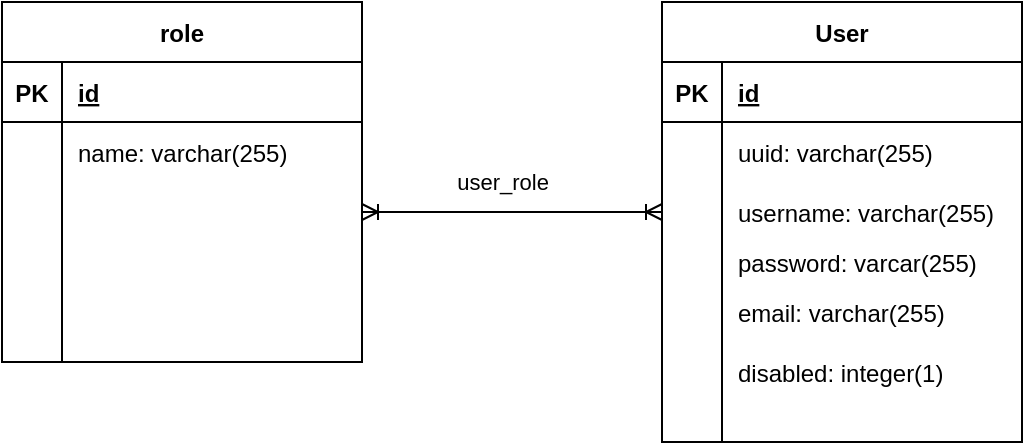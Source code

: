 <mxfile version="14.6.11" type="device"><diagram id="R2lEEEUBdFMjLlhIrx00" name="Page-1"><mxGraphModel dx="868" dy="482" grid="1" gridSize="10" guides="1" tooltips="1" connect="1" arrows="1" fold="1" page="1" pageScale="1" pageWidth="850" pageHeight="1100" math="0" shadow="0" extFonts="Permanent Marker^https://fonts.googleapis.com/css?family=Permanent+Marker"><root><mxCell id="0"/><mxCell id="1" parent="0"/><mxCell id="exuVxzlsWWmdi3J2eP3q-1" value="role" style="shape=table;startSize=30;container=1;collapsible=1;childLayout=tableLayout;fixedRows=1;rowLines=0;fontStyle=1;align=center;resizeLast=1;" vertex="1" parent="1"><mxGeometry x="20" y="30" width="180" height="180" as="geometry"/></mxCell><mxCell id="exuVxzlsWWmdi3J2eP3q-2" value="" style="shape=partialRectangle;collapsible=0;dropTarget=0;pointerEvents=0;fillColor=none;top=0;left=0;bottom=1;right=0;points=[[0,0.5],[1,0.5]];portConstraint=eastwest;" vertex="1" parent="exuVxzlsWWmdi3J2eP3q-1"><mxGeometry y="30" width="180" height="30" as="geometry"/></mxCell><mxCell id="exuVxzlsWWmdi3J2eP3q-3" value="PK" style="shape=partialRectangle;connectable=0;fillColor=none;top=0;left=0;bottom=0;right=0;fontStyle=1;overflow=hidden;" vertex="1" parent="exuVxzlsWWmdi3J2eP3q-2"><mxGeometry width="30" height="30" as="geometry"/></mxCell><mxCell id="exuVxzlsWWmdi3J2eP3q-4" value="id" style="shape=partialRectangle;connectable=0;fillColor=none;top=0;left=0;bottom=0;right=0;align=left;spacingLeft=6;fontStyle=5;overflow=hidden;" vertex="1" parent="exuVxzlsWWmdi3J2eP3q-2"><mxGeometry x="30" width="150" height="30" as="geometry"/></mxCell><mxCell id="exuVxzlsWWmdi3J2eP3q-5" value="" style="shape=partialRectangle;collapsible=0;dropTarget=0;pointerEvents=0;fillColor=none;top=0;left=0;bottom=0;right=0;points=[[0,0.5],[1,0.5]];portConstraint=eastwest;" vertex="1" parent="exuVxzlsWWmdi3J2eP3q-1"><mxGeometry y="60" width="180" height="30" as="geometry"/></mxCell><mxCell id="exuVxzlsWWmdi3J2eP3q-6" value="" style="shape=partialRectangle;connectable=0;fillColor=none;top=0;left=0;bottom=0;right=0;editable=1;overflow=hidden;" vertex="1" parent="exuVxzlsWWmdi3J2eP3q-5"><mxGeometry width="30" height="30" as="geometry"/></mxCell><mxCell id="exuVxzlsWWmdi3J2eP3q-7" value="name: varchar(255)" style="shape=partialRectangle;connectable=0;fillColor=none;top=0;left=0;bottom=0;right=0;align=left;spacingLeft=6;overflow=hidden;" vertex="1" parent="exuVxzlsWWmdi3J2eP3q-5"><mxGeometry x="30" width="150" height="30" as="geometry"/></mxCell><mxCell id="exuVxzlsWWmdi3J2eP3q-8" value="" style="shape=partialRectangle;collapsible=0;dropTarget=0;pointerEvents=0;fillColor=none;top=0;left=0;bottom=0;right=0;points=[[0,0.5],[1,0.5]];portConstraint=eastwest;" vertex="1" parent="exuVxzlsWWmdi3J2eP3q-1"><mxGeometry y="90" width="180" height="30" as="geometry"/></mxCell><mxCell id="exuVxzlsWWmdi3J2eP3q-9" value="" style="shape=partialRectangle;connectable=0;fillColor=none;top=0;left=0;bottom=0;right=0;editable=1;overflow=hidden;" vertex="1" parent="exuVxzlsWWmdi3J2eP3q-8"><mxGeometry width="30" height="30" as="geometry"/></mxCell><mxCell id="exuVxzlsWWmdi3J2eP3q-10" value="" style="shape=partialRectangle;connectable=0;fillColor=none;top=0;left=0;bottom=0;right=0;align=left;spacingLeft=6;overflow=hidden;" vertex="1" parent="exuVxzlsWWmdi3J2eP3q-8"><mxGeometry x="30" width="150" height="30" as="geometry"/></mxCell><mxCell id="exuVxzlsWWmdi3J2eP3q-11" value="" style="shape=partialRectangle;collapsible=0;dropTarget=0;pointerEvents=0;fillColor=none;top=0;left=0;bottom=0;right=0;points=[[0,0.5],[1,0.5]];portConstraint=eastwest;" vertex="1" parent="exuVxzlsWWmdi3J2eP3q-1"><mxGeometry y="120" width="180" height="30" as="geometry"/></mxCell><mxCell id="exuVxzlsWWmdi3J2eP3q-12" value="" style="shape=partialRectangle;connectable=0;fillColor=none;top=0;left=0;bottom=0;right=0;editable=1;overflow=hidden;" vertex="1" parent="exuVxzlsWWmdi3J2eP3q-11"><mxGeometry width="30" height="30" as="geometry"/></mxCell><mxCell id="exuVxzlsWWmdi3J2eP3q-13" value="" style="shape=partialRectangle;connectable=0;fillColor=none;top=0;left=0;bottom=0;right=0;align=left;spacingLeft=6;overflow=hidden;" vertex="1" parent="exuVxzlsWWmdi3J2eP3q-11"><mxGeometry x="30" width="150" height="30" as="geometry"/></mxCell><mxCell id="exuVxzlsWWmdi3J2eP3q-34" value="" style="shape=partialRectangle;collapsible=0;dropTarget=0;pointerEvents=0;fillColor=none;top=0;left=0;bottom=0;right=0;points=[[0,0.5],[1,0.5]];portConstraint=eastwest;" vertex="1" parent="exuVxzlsWWmdi3J2eP3q-1"><mxGeometry y="150" width="180" height="30" as="geometry"/></mxCell><mxCell id="exuVxzlsWWmdi3J2eP3q-35" value="" style="shape=partialRectangle;connectable=0;fillColor=none;top=0;left=0;bottom=0;right=0;editable=1;overflow=hidden;" vertex="1" parent="exuVxzlsWWmdi3J2eP3q-34"><mxGeometry width="30" height="30" as="geometry"/></mxCell><mxCell id="exuVxzlsWWmdi3J2eP3q-36" value="" style="shape=partialRectangle;connectable=0;fillColor=none;top=0;left=0;bottom=0;right=0;align=left;spacingLeft=6;overflow=hidden;" vertex="1" parent="exuVxzlsWWmdi3J2eP3q-34"><mxGeometry x="30" width="150" height="30" as="geometry"/></mxCell><mxCell id="exuVxzlsWWmdi3J2eP3q-37" value="User" style="shape=table;startSize=30;container=1;collapsible=1;childLayout=tableLayout;fixedRows=1;rowLines=0;fontStyle=1;align=center;resizeLast=1;" vertex="1" parent="1"><mxGeometry x="350" y="30" width="180" height="220" as="geometry"/></mxCell><mxCell id="exuVxzlsWWmdi3J2eP3q-38" value="" style="shape=partialRectangle;collapsible=0;dropTarget=0;pointerEvents=0;fillColor=none;top=0;left=0;bottom=1;right=0;points=[[0,0.5],[1,0.5]];portConstraint=eastwest;" vertex="1" parent="exuVxzlsWWmdi3J2eP3q-37"><mxGeometry y="30" width="180" height="30" as="geometry"/></mxCell><mxCell id="exuVxzlsWWmdi3J2eP3q-39" value="PK" style="shape=partialRectangle;connectable=0;fillColor=none;top=0;left=0;bottom=0;right=0;fontStyle=1;overflow=hidden;" vertex="1" parent="exuVxzlsWWmdi3J2eP3q-38"><mxGeometry width="30" height="30" as="geometry"/></mxCell><mxCell id="exuVxzlsWWmdi3J2eP3q-40" value="id" style="shape=partialRectangle;connectable=0;fillColor=none;top=0;left=0;bottom=0;right=0;align=left;spacingLeft=6;fontStyle=5;overflow=hidden;" vertex="1" parent="exuVxzlsWWmdi3J2eP3q-38"><mxGeometry x="30" width="150" height="30" as="geometry"/></mxCell><mxCell id="exuVxzlsWWmdi3J2eP3q-41" value="" style="shape=partialRectangle;collapsible=0;dropTarget=0;pointerEvents=0;fillColor=none;top=0;left=0;bottom=0;right=0;points=[[0,0.5],[1,0.5]];portConstraint=eastwest;" vertex="1" parent="exuVxzlsWWmdi3J2eP3q-37"><mxGeometry y="60" width="180" height="30" as="geometry"/></mxCell><mxCell id="exuVxzlsWWmdi3J2eP3q-42" value="" style="shape=partialRectangle;connectable=0;fillColor=none;top=0;left=0;bottom=0;right=0;editable=1;overflow=hidden;" vertex="1" parent="exuVxzlsWWmdi3J2eP3q-41"><mxGeometry width="30" height="30" as="geometry"/></mxCell><mxCell id="exuVxzlsWWmdi3J2eP3q-43" value="uuid: varchar(255)" style="shape=partialRectangle;connectable=0;fillColor=none;top=0;left=0;bottom=0;right=0;align=left;spacingLeft=6;overflow=hidden;" vertex="1" parent="exuVxzlsWWmdi3J2eP3q-41"><mxGeometry x="30" width="150" height="30" as="geometry"/></mxCell><mxCell id="exuVxzlsWWmdi3J2eP3q-44" value="" style="shape=partialRectangle;collapsible=0;dropTarget=0;pointerEvents=0;fillColor=none;top=0;left=0;bottom=0;right=0;points=[[0,0.5],[1,0.5]];portConstraint=eastwest;" vertex="1" parent="exuVxzlsWWmdi3J2eP3q-37"><mxGeometry y="90" width="180" height="30" as="geometry"/></mxCell><mxCell id="exuVxzlsWWmdi3J2eP3q-45" value="" style="shape=partialRectangle;connectable=0;fillColor=none;top=0;left=0;bottom=0;right=0;editable=1;overflow=hidden;" vertex="1" parent="exuVxzlsWWmdi3J2eP3q-44"><mxGeometry width="30" height="30" as="geometry"/></mxCell><mxCell id="exuVxzlsWWmdi3J2eP3q-46" value="username: varchar(255)" style="shape=partialRectangle;connectable=0;fillColor=none;top=0;left=0;bottom=0;right=0;align=left;spacingLeft=6;overflow=hidden;" vertex="1" parent="exuVxzlsWWmdi3J2eP3q-44"><mxGeometry x="30" width="150" height="30" as="geometry"/></mxCell><mxCell id="exuVxzlsWWmdi3J2eP3q-47" value="" style="shape=partialRectangle;collapsible=0;dropTarget=0;pointerEvents=0;fillColor=none;top=0;left=0;bottom=0;right=0;points=[[0,0.5],[1,0.5]];portConstraint=eastwest;" vertex="1" parent="exuVxzlsWWmdi3J2eP3q-37"><mxGeometry y="120" width="180" height="20" as="geometry"/></mxCell><mxCell id="exuVxzlsWWmdi3J2eP3q-48" value="" style="shape=partialRectangle;connectable=0;fillColor=none;top=0;left=0;bottom=0;right=0;editable=1;overflow=hidden;" vertex="1" parent="exuVxzlsWWmdi3J2eP3q-47"><mxGeometry width="30" height="20" as="geometry"/></mxCell><mxCell id="exuVxzlsWWmdi3J2eP3q-49" value="password: varcar(255)" style="shape=partialRectangle;connectable=0;fillColor=none;top=0;left=0;bottom=0;right=0;align=left;spacingLeft=6;overflow=hidden;" vertex="1" parent="exuVxzlsWWmdi3J2eP3q-47"><mxGeometry x="30" width="150" height="20" as="geometry"/></mxCell><mxCell id="exuVxzlsWWmdi3J2eP3q-50" value="" style="shape=partialRectangle;collapsible=0;dropTarget=0;pointerEvents=0;fillColor=none;top=0;left=0;bottom=0;right=0;points=[[0,0.5],[1,0.5]];portConstraint=eastwest;" vertex="1" parent="exuVxzlsWWmdi3J2eP3q-37"><mxGeometry y="140" width="180" height="30" as="geometry"/></mxCell><mxCell id="exuVxzlsWWmdi3J2eP3q-51" value="" style="shape=partialRectangle;connectable=0;fillColor=none;top=0;left=0;bottom=0;right=0;editable=1;overflow=hidden;" vertex="1" parent="exuVxzlsWWmdi3J2eP3q-50"><mxGeometry width="30" height="30" as="geometry"/></mxCell><mxCell id="exuVxzlsWWmdi3J2eP3q-52" value="email: varchar(255)" style="shape=partialRectangle;connectable=0;fillColor=none;top=0;left=0;bottom=0;right=0;align=left;spacingLeft=6;overflow=hidden;" vertex="1" parent="exuVxzlsWWmdi3J2eP3q-50"><mxGeometry x="30" width="150" height="30" as="geometry"/></mxCell><mxCell id="exuVxzlsWWmdi3J2eP3q-57" value="" style="shape=partialRectangle;collapsible=0;dropTarget=0;pointerEvents=0;fillColor=none;top=0;left=0;bottom=0;right=0;points=[[0,0.5],[1,0.5]];portConstraint=eastwest;" vertex="1" parent="exuVxzlsWWmdi3J2eP3q-37"><mxGeometry y="170" width="180" height="30" as="geometry"/></mxCell><mxCell id="exuVxzlsWWmdi3J2eP3q-58" value="" style="shape=partialRectangle;connectable=0;fillColor=none;top=0;left=0;bottom=0;right=0;editable=1;overflow=hidden;" vertex="1" parent="exuVxzlsWWmdi3J2eP3q-57"><mxGeometry width="30" height="30" as="geometry"/></mxCell><mxCell id="exuVxzlsWWmdi3J2eP3q-59" value="disabled: integer(1)" style="shape=partialRectangle;connectable=0;fillColor=none;top=0;left=0;bottom=0;right=0;align=left;spacingLeft=6;overflow=hidden;" vertex="1" parent="exuVxzlsWWmdi3J2eP3q-57"><mxGeometry x="30" width="150" height="30" as="geometry"/></mxCell><mxCell id="exuVxzlsWWmdi3J2eP3q-60" value="" style="shape=partialRectangle;collapsible=0;dropTarget=0;pointerEvents=0;fillColor=none;top=0;left=0;bottom=0;right=0;points=[[0,0.5],[1,0.5]];portConstraint=eastwest;" vertex="1" parent="exuVxzlsWWmdi3J2eP3q-37"><mxGeometry y="200" width="180" height="20" as="geometry"/></mxCell><mxCell id="exuVxzlsWWmdi3J2eP3q-61" value="" style="shape=partialRectangle;connectable=0;fillColor=none;top=0;left=0;bottom=0;right=0;editable=1;overflow=hidden;" vertex="1" parent="exuVxzlsWWmdi3J2eP3q-60"><mxGeometry width="30" height="20" as="geometry"/></mxCell><mxCell id="exuVxzlsWWmdi3J2eP3q-62" value="" style="shape=partialRectangle;connectable=0;fillColor=none;top=0;left=0;bottom=0;right=0;align=left;spacingLeft=6;overflow=hidden;" vertex="1" parent="exuVxzlsWWmdi3J2eP3q-60"><mxGeometry x="30" width="150" height="20" as="geometry"/></mxCell><mxCell id="exuVxzlsWWmdi3J2eP3q-63" value="" style="edgeStyle=entityRelationEdgeStyle;fontSize=12;html=1;endArrow=ERoneToMany;startArrow=ERoneToMany;entryX=0;entryY=0.5;entryDx=0;entryDy=0;" edge="1" parent="1" source="exuVxzlsWWmdi3J2eP3q-8" target="exuVxzlsWWmdi3J2eP3q-44"><mxGeometry width="100" height="100" relative="1" as="geometry"><mxPoint x="380" y="200" as="sourcePoint"/><mxPoint x="480" y="100" as="targetPoint"/></mxGeometry></mxCell><mxCell id="exuVxzlsWWmdi3J2eP3q-65" value="user_role" style="edgeLabel;html=1;align=center;verticalAlign=middle;resizable=0;points=[];" vertex="1" connectable="0" parent="exuVxzlsWWmdi3J2eP3q-63"><mxGeometry x="0.04" y="-4" relative="1" as="geometry"><mxPoint x="-8" y="-19" as="offset"/></mxGeometry></mxCell></root></mxGraphModel></diagram></mxfile>